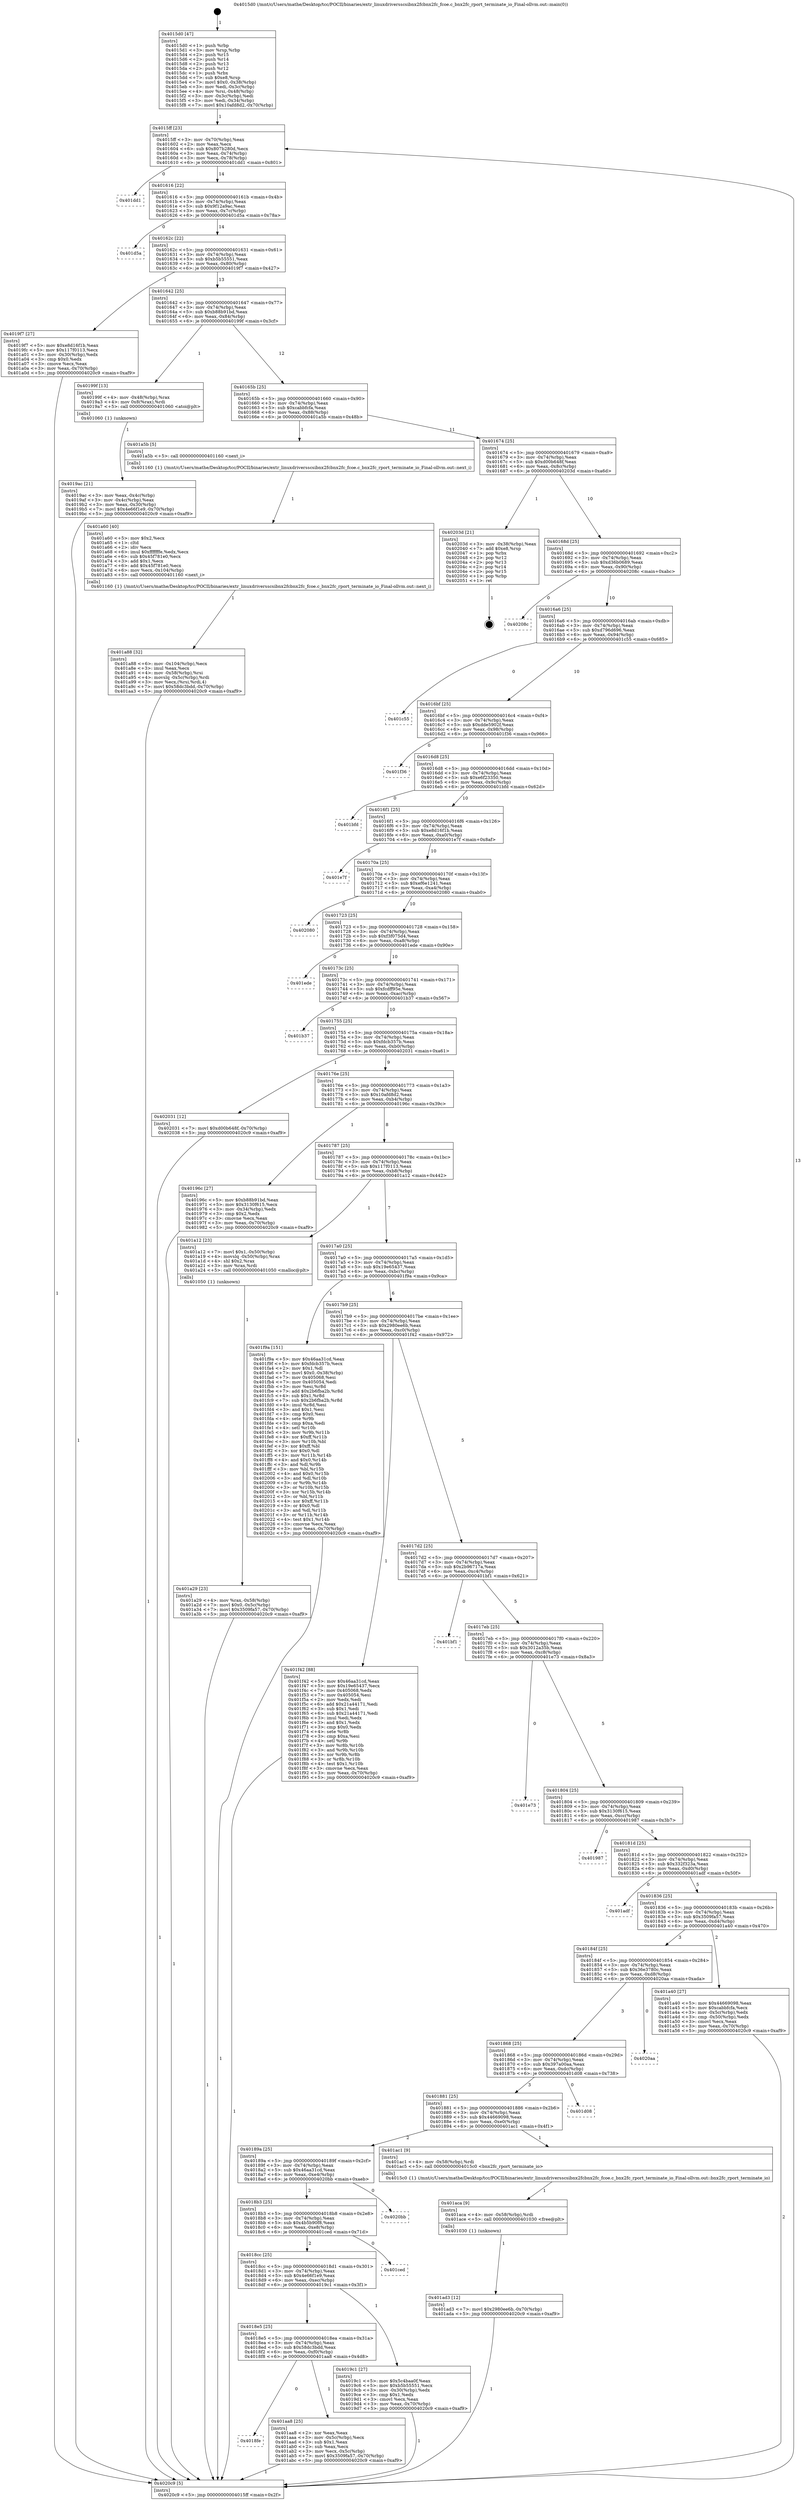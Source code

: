 digraph "0x4015d0" {
  label = "0x4015d0 (/mnt/c/Users/mathe/Desktop/tcc/POCII/binaries/extr_linuxdriversscsibnx2fcbnx2fc_fcoe.c_bnx2fc_rport_terminate_io_Final-ollvm.out::main(0))"
  labelloc = "t"
  node[shape=record]

  Entry [label="",width=0.3,height=0.3,shape=circle,fillcolor=black,style=filled]
  "0x4015ff" [label="{
     0x4015ff [23]\l
     | [instrs]\l
     &nbsp;&nbsp;0x4015ff \<+3\>: mov -0x70(%rbp),%eax\l
     &nbsp;&nbsp;0x401602 \<+2\>: mov %eax,%ecx\l
     &nbsp;&nbsp;0x401604 \<+6\>: sub $0x807b280d,%ecx\l
     &nbsp;&nbsp;0x40160a \<+3\>: mov %eax,-0x74(%rbp)\l
     &nbsp;&nbsp;0x40160d \<+3\>: mov %ecx,-0x78(%rbp)\l
     &nbsp;&nbsp;0x401610 \<+6\>: je 0000000000401dd1 \<main+0x801\>\l
  }"]
  "0x401dd1" [label="{
     0x401dd1\l
  }", style=dashed]
  "0x401616" [label="{
     0x401616 [22]\l
     | [instrs]\l
     &nbsp;&nbsp;0x401616 \<+5\>: jmp 000000000040161b \<main+0x4b\>\l
     &nbsp;&nbsp;0x40161b \<+3\>: mov -0x74(%rbp),%eax\l
     &nbsp;&nbsp;0x40161e \<+5\>: sub $0x9f12a9ac,%eax\l
     &nbsp;&nbsp;0x401623 \<+3\>: mov %eax,-0x7c(%rbp)\l
     &nbsp;&nbsp;0x401626 \<+6\>: je 0000000000401d5a \<main+0x78a\>\l
  }"]
  Exit [label="",width=0.3,height=0.3,shape=circle,fillcolor=black,style=filled,peripheries=2]
  "0x401d5a" [label="{
     0x401d5a\l
  }", style=dashed]
  "0x40162c" [label="{
     0x40162c [22]\l
     | [instrs]\l
     &nbsp;&nbsp;0x40162c \<+5\>: jmp 0000000000401631 \<main+0x61\>\l
     &nbsp;&nbsp;0x401631 \<+3\>: mov -0x74(%rbp),%eax\l
     &nbsp;&nbsp;0x401634 \<+5\>: sub $0xb5b55551,%eax\l
     &nbsp;&nbsp;0x401639 \<+3\>: mov %eax,-0x80(%rbp)\l
     &nbsp;&nbsp;0x40163c \<+6\>: je 00000000004019f7 \<main+0x427\>\l
  }"]
  "0x401ad3" [label="{
     0x401ad3 [12]\l
     | [instrs]\l
     &nbsp;&nbsp;0x401ad3 \<+7\>: movl $0x2980ee6b,-0x70(%rbp)\l
     &nbsp;&nbsp;0x401ada \<+5\>: jmp 00000000004020c9 \<main+0xaf9\>\l
  }"]
  "0x4019f7" [label="{
     0x4019f7 [27]\l
     | [instrs]\l
     &nbsp;&nbsp;0x4019f7 \<+5\>: mov $0xe8d16f1b,%eax\l
     &nbsp;&nbsp;0x4019fc \<+5\>: mov $0x117f0113,%ecx\l
     &nbsp;&nbsp;0x401a01 \<+3\>: mov -0x30(%rbp),%edx\l
     &nbsp;&nbsp;0x401a04 \<+3\>: cmp $0x0,%edx\l
     &nbsp;&nbsp;0x401a07 \<+3\>: cmove %ecx,%eax\l
     &nbsp;&nbsp;0x401a0a \<+3\>: mov %eax,-0x70(%rbp)\l
     &nbsp;&nbsp;0x401a0d \<+5\>: jmp 00000000004020c9 \<main+0xaf9\>\l
  }"]
  "0x401642" [label="{
     0x401642 [25]\l
     | [instrs]\l
     &nbsp;&nbsp;0x401642 \<+5\>: jmp 0000000000401647 \<main+0x77\>\l
     &nbsp;&nbsp;0x401647 \<+3\>: mov -0x74(%rbp),%eax\l
     &nbsp;&nbsp;0x40164a \<+5\>: sub $0xb88b91bd,%eax\l
     &nbsp;&nbsp;0x40164f \<+6\>: mov %eax,-0x84(%rbp)\l
     &nbsp;&nbsp;0x401655 \<+6\>: je 000000000040199f \<main+0x3cf\>\l
  }"]
  "0x401aca" [label="{
     0x401aca [9]\l
     | [instrs]\l
     &nbsp;&nbsp;0x401aca \<+4\>: mov -0x58(%rbp),%rdi\l
     &nbsp;&nbsp;0x401ace \<+5\>: call 0000000000401030 \<free@plt\>\l
     | [calls]\l
     &nbsp;&nbsp;0x401030 \{1\} (unknown)\l
  }"]
  "0x40199f" [label="{
     0x40199f [13]\l
     | [instrs]\l
     &nbsp;&nbsp;0x40199f \<+4\>: mov -0x48(%rbp),%rax\l
     &nbsp;&nbsp;0x4019a3 \<+4\>: mov 0x8(%rax),%rdi\l
     &nbsp;&nbsp;0x4019a7 \<+5\>: call 0000000000401060 \<atoi@plt\>\l
     | [calls]\l
     &nbsp;&nbsp;0x401060 \{1\} (unknown)\l
  }"]
  "0x40165b" [label="{
     0x40165b [25]\l
     | [instrs]\l
     &nbsp;&nbsp;0x40165b \<+5\>: jmp 0000000000401660 \<main+0x90\>\l
     &nbsp;&nbsp;0x401660 \<+3\>: mov -0x74(%rbp),%eax\l
     &nbsp;&nbsp;0x401663 \<+5\>: sub $0xcabbfcfa,%eax\l
     &nbsp;&nbsp;0x401668 \<+6\>: mov %eax,-0x88(%rbp)\l
     &nbsp;&nbsp;0x40166e \<+6\>: je 0000000000401a5b \<main+0x48b\>\l
  }"]
  "0x4018fe" [label="{
     0x4018fe\l
  }", style=dashed]
  "0x401a5b" [label="{
     0x401a5b [5]\l
     | [instrs]\l
     &nbsp;&nbsp;0x401a5b \<+5\>: call 0000000000401160 \<next_i\>\l
     | [calls]\l
     &nbsp;&nbsp;0x401160 \{1\} (/mnt/c/Users/mathe/Desktop/tcc/POCII/binaries/extr_linuxdriversscsibnx2fcbnx2fc_fcoe.c_bnx2fc_rport_terminate_io_Final-ollvm.out::next_i)\l
  }"]
  "0x401674" [label="{
     0x401674 [25]\l
     | [instrs]\l
     &nbsp;&nbsp;0x401674 \<+5\>: jmp 0000000000401679 \<main+0xa9\>\l
     &nbsp;&nbsp;0x401679 \<+3\>: mov -0x74(%rbp),%eax\l
     &nbsp;&nbsp;0x40167c \<+5\>: sub $0xd00b648f,%eax\l
     &nbsp;&nbsp;0x401681 \<+6\>: mov %eax,-0x8c(%rbp)\l
     &nbsp;&nbsp;0x401687 \<+6\>: je 000000000040203d \<main+0xa6d\>\l
  }"]
  "0x401aa8" [label="{
     0x401aa8 [25]\l
     | [instrs]\l
     &nbsp;&nbsp;0x401aa8 \<+2\>: xor %eax,%eax\l
     &nbsp;&nbsp;0x401aaa \<+3\>: mov -0x5c(%rbp),%ecx\l
     &nbsp;&nbsp;0x401aad \<+3\>: sub $0x1,%eax\l
     &nbsp;&nbsp;0x401ab0 \<+2\>: sub %eax,%ecx\l
     &nbsp;&nbsp;0x401ab2 \<+3\>: mov %ecx,-0x5c(%rbp)\l
     &nbsp;&nbsp;0x401ab5 \<+7\>: movl $0x3509fa57,-0x70(%rbp)\l
     &nbsp;&nbsp;0x401abc \<+5\>: jmp 00000000004020c9 \<main+0xaf9\>\l
  }"]
  "0x40203d" [label="{
     0x40203d [21]\l
     | [instrs]\l
     &nbsp;&nbsp;0x40203d \<+3\>: mov -0x38(%rbp),%eax\l
     &nbsp;&nbsp;0x402040 \<+7\>: add $0xe8,%rsp\l
     &nbsp;&nbsp;0x402047 \<+1\>: pop %rbx\l
     &nbsp;&nbsp;0x402048 \<+2\>: pop %r12\l
     &nbsp;&nbsp;0x40204a \<+2\>: pop %r13\l
     &nbsp;&nbsp;0x40204c \<+2\>: pop %r14\l
     &nbsp;&nbsp;0x40204e \<+2\>: pop %r15\l
     &nbsp;&nbsp;0x402050 \<+1\>: pop %rbp\l
     &nbsp;&nbsp;0x402051 \<+1\>: ret\l
  }"]
  "0x40168d" [label="{
     0x40168d [25]\l
     | [instrs]\l
     &nbsp;&nbsp;0x40168d \<+5\>: jmp 0000000000401692 \<main+0xc2\>\l
     &nbsp;&nbsp;0x401692 \<+3\>: mov -0x74(%rbp),%eax\l
     &nbsp;&nbsp;0x401695 \<+5\>: sub $0xd36b0689,%eax\l
     &nbsp;&nbsp;0x40169a \<+6\>: mov %eax,-0x90(%rbp)\l
     &nbsp;&nbsp;0x4016a0 \<+6\>: je 000000000040208c \<main+0xabc\>\l
  }"]
  "0x401a88" [label="{
     0x401a88 [32]\l
     | [instrs]\l
     &nbsp;&nbsp;0x401a88 \<+6\>: mov -0x104(%rbp),%ecx\l
     &nbsp;&nbsp;0x401a8e \<+3\>: imul %eax,%ecx\l
     &nbsp;&nbsp;0x401a91 \<+4\>: mov -0x58(%rbp),%rsi\l
     &nbsp;&nbsp;0x401a95 \<+4\>: movslq -0x5c(%rbp),%rdi\l
     &nbsp;&nbsp;0x401a99 \<+3\>: mov %ecx,(%rsi,%rdi,4)\l
     &nbsp;&nbsp;0x401a9c \<+7\>: movl $0x58dc3bdd,-0x70(%rbp)\l
     &nbsp;&nbsp;0x401aa3 \<+5\>: jmp 00000000004020c9 \<main+0xaf9\>\l
  }"]
  "0x40208c" [label="{
     0x40208c\l
  }", style=dashed]
  "0x4016a6" [label="{
     0x4016a6 [25]\l
     | [instrs]\l
     &nbsp;&nbsp;0x4016a6 \<+5\>: jmp 00000000004016ab \<main+0xdb\>\l
     &nbsp;&nbsp;0x4016ab \<+3\>: mov -0x74(%rbp),%eax\l
     &nbsp;&nbsp;0x4016ae \<+5\>: sub $0xd796d696,%eax\l
     &nbsp;&nbsp;0x4016b3 \<+6\>: mov %eax,-0x94(%rbp)\l
     &nbsp;&nbsp;0x4016b9 \<+6\>: je 0000000000401c55 \<main+0x685\>\l
  }"]
  "0x401a60" [label="{
     0x401a60 [40]\l
     | [instrs]\l
     &nbsp;&nbsp;0x401a60 \<+5\>: mov $0x2,%ecx\l
     &nbsp;&nbsp;0x401a65 \<+1\>: cltd\l
     &nbsp;&nbsp;0x401a66 \<+2\>: idiv %ecx\l
     &nbsp;&nbsp;0x401a68 \<+6\>: imul $0xfffffffe,%edx,%ecx\l
     &nbsp;&nbsp;0x401a6e \<+6\>: sub $0x45f781e0,%ecx\l
     &nbsp;&nbsp;0x401a74 \<+3\>: add $0x1,%ecx\l
     &nbsp;&nbsp;0x401a77 \<+6\>: add $0x45f781e0,%ecx\l
     &nbsp;&nbsp;0x401a7d \<+6\>: mov %ecx,-0x104(%rbp)\l
     &nbsp;&nbsp;0x401a83 \<+5\>: call 0000000000401160 \<next_i\>\l
     | [calls]\l
     &nbsp;&nbsp;0x401160 \{1\} (/mnt/c/Users/mathe/Desktop/tcc/POCII/binaries/extr_linuxdriversscsibnx2fcbnx2fc_fcoe.c_bnx2fc_rport_terminate_io_Final-ollvm.out::next_i)\l
  }"]
  "0x401c55" [label="{
     0x401c55\l
  }", style=dashed]
  "0x4016bf" [label="{
     0x4016bf [25]\l
     | [instrs]\l
     &nbsp;&nbsp;0x4016bf \<+5\>: jmp 00000000004016c4 \<main+0xf4\>\l
     &nbsp;&nbsp;0x4016c4 \<+3\>: mov -0x74(%rbp),%eax\l
     &nbsp;&nbsp;0x4016c7 \<+5\>: sub $0xdde5902f,%eax\l
     &nbsp;&nbsp;0x4016cc \<+6\>: mov %eax,-0x98(%rbp)\l
     &nbsp;&nbsp;0x4016d2 \<+6\>: je 0000000000401f36 \<main+0x966\>\l
  }"]
  "0x401a29" [label="{
     0x401a29 [23]\l
     | [instrs]\l
     &nbsp;&nbsp;0x401a29 \<+4\>: mov %rax,-0x58(%rbp)\l
     &nbsp;&nbsp;0x401a2d \<+7\>: movl $0x0,-0x5c(%rbp)\l
     &nbsp;&nbsp;0x401a34 \<+7\>: movl $0x3509fa57,-0x70(%rbp)\l
     &nbsp;&nbsp;0x401a3b \<+5\>: jmp 00000000004020c9 \<main+0xaf9\>\l
  }"]
  "0x401f36" [label="{
     0x401f36\l
  }", style=dashed]
  "0x4016d8" [label="{
     0x4016d8 [25]\l
     | [instrs]\l
     &nbsp;&nbsp;0x4016d8 \<+5\>: jmp 00000000004016dd \<main+0x10d\>\l
     &nbsp;&nbsp;0x4016dd \<+3\>: mov -0x74(%rbp),%eax\l
     &nbsp;&nbsp;0x4016e0 \<+5\>: sub $0xe6f23350,%eax\l
     &nbsp;&nbsp;0x4016e5 \<+6\>: mov %eax,-0x9c(%rbp)\l
     &nbsp;&nbsp;0x4016eb \<+6\>: je 0000000000401bfd \<main+0x62d\>\l
  }"]
  "0x4018e5" [label="{
     0x4018e5 [25]\l
     | [instrs]\l
     &nbsp;&nbsp;0x4018e5 \<+5\>: jmp 00000000004018ea \<main+0x31a\>\l
     &nbsp;&nbsp;0x4018ea \<+3\>: mov -0x74(%rbp),%eax\l
     &nbsp;&nbsp;0x4018ed \<+5\>: sub $0x58dc3bdd,%eax\l
     &nbsp;&nbsp;0x4018f2 \<+6\>: mov %eax,-0xf0(%rbp)\l
     &nbsp;&nbsp;0x4018f8 \<+6\>: je 0000000000401aa8 \<main+0x4d8\>\l
  }"]
  "0x401bfd" [label="{
     0x401bfd\l
  }", style=dashed]
  "0x4016f1" [label="{
     0x4016f1 [25]\l
     | [instrs]\l
     &nbsp;&nbsp;0x4016f1 \<+5\>: jmp 00000000004016f6 \<main+0x126\>\l
     &nbsp;&nbsp;0x4016f6 \<+3\>: mov -0x74(%rbp),%eax\l
     &nbsp;&nbsp;0x4016f9 \<+5\>: sub $0xe8d16f1b,%eax\l
     &nbsp;&nbsp;0x4016fe \<+6\>: mov %eax,-0xa0(%rbp)\l
     &nbsp;&nbsp;0x401704 \<+6\>: je 0000000000401e7f \<main+0x8af\>\l
  }"]
  "0x4019c1" [label="{
     0x4019c1 [27]\l
     | [instrs]\l
     &nbsp;&nbsp;0x4019c1 \<+5\>: mov $0x5c4baa0f,%eax\l
     &nbsp;&nbsp;0x4019c6 \<+5\>: mov $0xb5b55551,%ecx\l
     &nbsp;&nbsp;0x4019cb \<+3\>: mov -0x30(%rbp),%edx\l
     &nbsp;&nbsp;0x4019ce \<+3\>: cmp $0x1,%edx\l
     &nbsp;&nbsp;0x4019d1 \<+3\>: cmovl %ecx,%eax\l
     &nbsp;&nbsp;0x4019d4 \<+3\>: mov %eax,-0x70(%rbp)\l
     &nbsp;&nbsp;0x4019d7 \<+5\>: jmp 00000000004020c9 \<main+0xaf9\>\l
  }"]
  "0x401e7f" [label="{
     0x401e7f\l
  }", style=dashed]
  "0x40170a" [label="{
     0x40170a [25]\l
     | [instrs]\l
     &nbsp;&nbsp;0x40170a \<+5\>: jmp 000000000040170f \<main+0x13f\>\l
     &nbsp;&nbsp;0x40170f \<+3\>: mov -0x74(%rbp),%eax\l
     &nbsp;&nbsp;0x401712 \<+5\>: sub $0xef6e1241,%eax\l
     &nbsp;&nbsp;0x401717 \<+6\>: mov %eax,-0xa4(%rbp)\l
     &nbsp;&nbsp;0x40171d \<+6\>: je 0000000000402080 \<main+0xab0\>\l
  }"]
  "0x4018cc" [label="{
     0x4018cc [25]\l
     | [instrs]\l
     &nbsp;&nbsp;0x4018cc \<+5\>: jmp 00000000004018d1 \<main+0x301\>\l
     &nbsp;&nbsp;0x4018d1 \<+3\>: mov -0x74(%rbp),%eax\l
     &nbsp;&nbsp;0x4018d4 \<+5\>: sub $0x4e66f1e9,%eax\l
     &nbsp;&nbsp;0x4018d9 \<+6\>: mov %eax,-0xec(%rbp)\l
     &nbsp;&nbsp;0x4018df \<+6\>: je 00000000004019c1 \<main+0x3f1\>\l
  }"]
  "0x402080" [label="{
     0x402080\l
  }", style=dashed]
  "0x401723" [label="{
     0x401723 [25]\l
     | [instrs]\l
     &nbsp;&nbsp;0x401723 \<+5\>: jmp 0000000000401728 \<main+0x158\>\l
     &nbsp;&nbsp;0x401728 \<+3\>: mov -0x74(%rbp),%eax\l
     &nbsp;&nbsp;0x40172b \<+5\>: sub $0xf3f075d4,%eax\l
     &nbsp;&nbsp;0x401730 \<+6\>: mov %eax,-0xa8(%rbp)\l
     &nbsp;&nbsp;0x401736 \<+6\>: je 0000000000401ede \<main+0x90e\>\l
  }"]
  "0x401ced" [label="{
     0x401ced\l
  }", style=dashed]
  "0x401ede" [label="{
     0x401ede\l
  }", style=dashed]
  "0x40173c" [label="{
     0x40173c [25]\l
     | [instrs]\l
     &nbsp;&nbsp;0x40173c \<+5\>: jmp 0000000000401741 \<main+0x171\>\l
     &nbsp;&nbsp;0x401741 \<+3\>: mov -0x74(%rbp),%eax\l
     &nbsp;&nbsp;0x401744 \<+5\>: sub $0xfcdff95e,%eax\l
     &nbsp;&nbsp;0x401749 \<+6\>: mov %eax,-0xac(%rbp)\l
     &nbsp;&nbsp;0x40174f \<+6\>: je 0000000000401b37 \<main+0x567\>\l
  }"]
  "0x4018b3" [label="{
     0x4018b3 [25]\l
     | [instrs]\l
     &nbsp;&nbsp;0x4018b3 \<+5\>: jmp 00000000004018b8 \<main+0x2e8\>\l
     &nbsp;&nbsp;0x4018b8 \<+3\>: mov -0x74(%rbp),%eax\l
     &nbsp;&nbsp;0x4018bb \<+5\>: sub $0x4b5b90f8,%eax\l
     &nbsp;&nbsp;0x4018c0 \<+6\>: mov %eax,-0xe8(%rbp)\l
     &nbsp;&nbsp;0x4018c6 \<+6\>: je 0000000000401ced \<main+0x71d\>\l
  }"]
  "0x401b37" [label="{
     0x401b37\l
  }", style=dashed]
  "0x401755" [label="{
     0x401755 [25]\l
     | [instrs]\l
     &nbsp;&nbsp;0x401755 \<+5\>: jmp 000000000040175a \<main+0x18a\>\l
     &nbsp;&nbsp;0x40175a \<+3\>: mov -0x74(%rbp),%eax\l
     &nbsp;&nbsp;0x40175d \<+5\>: sub $0xfdcb357b,%eax\l
     &nbsp;&nbsp;0x401762 \<+6\>: mov %eax,-0xb0(%rbp)\l
     &nbsp;&nbsp;0x401768 \<+6\>: je 0000000000402031 \<main+0xa61\>\l
  }"]
  "0x4020bb" [label="{
     0x4020bb\l
  }", style=dashed]
  "0x402031" [label="{
     0x402031 [12]\l
     | [instrs]\l
     &nbsp;&nbsp;0x402031 \<+7\>: movl $0xd00b648f,-0x70(%rbp)\l
     &nbsp;&nbsp;0x402038 \<+5\>: jmp 00000000004020c9 \<main+0xaf9\>\l
  }"]
  "0x40176e" [label="{
     0x40176e [25]\l
     | [instrs]\l
     &nbsp;&nbsp;0x40176e \<+5\>: jmp 0000000000401773 \<main+0x1a3\>\l
     &nbsp;&nbsp;0x401773 \<+3\>: mov -0x74(%rbp),%eax\l
     &nbsp;&nbsp;0x401776 \<+5\>: sub $0x10afd8d2,%eax\l
     &nbsp;&nbsp;0x40177b \<+6\>: mov %eax,-0xb4(%rbp)\l
     &nbsp;&nbsp;0x401781 \<+6\>: je 000000000040196c \<main+0x39c\>\l
  }"]
  "0x40189a" [label="{
     0x40189a [25]\l
     | [instrs]\l
     &nbsp;&nbsp;0x40189a \<+5\>: jmp 000000000040189f \<main+0x2cf\>\l
     &nbsp;&nbsp;0x40189f \<+3\>: mov -0x74(%rbp),%eax\l
     &nbsp;&nbsp;0x4018a2 \<+5\>: sub $0x46aa31cd,%eax\l
     &nbsp;&nbsp;0x4018a7 \<+6\>: mov %eax,-0xe4(%rbp)\l
     &nbsp;&nbsp;0x4018ad \<+6\>: je 00000000004020bb \<main+0xaeb\>\l
  }"]
  "0x40196c" [label="{
     0x40196c [27]\l
     | [instrs]\l
     &nbsp;&nbsp;0x40196c \<+5\>: mov $0xb88b91bd,%eax\l
     &nbsp;&nbsp;0x401971 \<+5\>: mov $0x3130f615,%ecx\l
     &nbsp;&nbsp;0x401976 \<+3\>: mov -0x34(%rbp),%edx\l
     &nbsp;&nbsp;0x401979 \<+3\>: cmp $0x2,%edx\l
     &nbsp;&nbsp;0x40197c \<+3\>: cmovne %ecx,%eax\l
     &nbsp;&nbsp;0x40197f \<+3\>: mov %eax,-0x70(%rbp)\l
     &nbsp;&nbsp;0x401982 \<+5\>: jmp 00000000004020c9 \<main+0xaf9\>\l
  }"]
  "0x401787" [label="{
     0x401787 [25]\l
     | [instrs]\l
     &nbsp;&nbsp;0x401787 \<+5\>: jmp 000000000040178c \<main+0x1bc\>\l
     &nbsp;&nbsp;0x40178c \<+3\>: mov -0x74(%rbp),%eax\l
     &nbsp;&nbsp;0x40178f \<+5\>: sub $0x117f0113,%eax\l
     &nbsp;&nbsp;0x401794 \<+6\>: mov %eax,-0xb8(%rbp)\l
     &nbsp;&nbsp;0x40179a \<+6\>: je 0000000000401a12 \<main+0x442\>\l
  }"]
  "0x4020c9" [label="{
     0x4020c9 [5]\l
     | [instrs]\l
     &nbsp;&nbsp;0x4020c9 \<+5\>: jmp 00000000004015ff \<main+0x2f\>\l
  }"]
  "0x4015d0" [label="{
     0x4015d0 [47]\l
     | [instrs]\l
     &nbsp;&nbsp;0x4015d0 \<+1\>: push %rbp\l
     &nbsp;&nbsp;0x4015d1 \<+3\>: mov %rsp,%rbp\l
     &nbsp;&nbsp;0x4015d4 \<+2\>: push %r15\l
     &nbsp;&nbsp;0x4015d6 \<+2\>: push %r14\l
     &nbsp;&nbsp;0x4015d8 \<+2\>: push %r13\l
     &nbsp;&nbsp;0x4015da \<+2\>: push %r12\l
     &nbsp;&nbsp;0x4015dc \<+1\>: push %rbx\l
     &nbsp;&nbsp;0x4015dd \<+7\>: sub $0xe8,%rsp\l
     &nbsp;&nbsp;0x4015e4 \<+7\>: movl $0x0,-0x38(%rbp)\l
     &nbsp;&nbsp;0x4015eb \<+3\>: mov %edi,-0x3c(%rbp)\l
     &nbsp;&nbsp;0x4015ee \<+4\>: mov %rsi,-0x48(%rbp)\l
     &nbsp;&nbsp;0x4015f2 \<+3\>: mov -0x3c(%rbp),%edi\l
     &nbsp;&nbsp;0x4015f5 \<+3\>: mov %edi,-0x34(%rbp)\l
     &nbsp;&nbsp;0x4015f8 \<+7\>: movl $0x10afd8d2,-0x70(%rbp)\l
  }"]
  "0x4019ac" [label="{
     0x4019ac [21]\l
     | [instrs]\l
     &nbsp;&nbsp;0x4019ac \<+3\>: mov %eax,-0x4c(%rbp)\l
     &nbsp;&nbsp;0x4019af \<+3\>: mov -0x4c(%rbp),%eax\l
     &nbsp;&nbsp;0x4019b2 \<+3\>: mov %eax,-0x30(%rbp)\l
     &nbsp;&nbsp;0x4019b5 \<+7\>: movl $0x4e66f1e9,-0x70(%rbp)\l
     &nbsp;&nbsp;0x4019bc \<+5\>: jmp 00000000004020c9 \<main+0xaf9\>\l
  }"]
  "0x401ac1" [label="{
     0x401ac1 [9]\l
     | [instrs]\l
     &nbsp;&nbsp;0x401ac1 \<+4\>: mov -0x58(%rbp),%rdi\l
     &nbsp;&nbsp;0x401ac5 \<+5\>: call 00000000004015c0 \<bnx2fc_rport_terminate_io\>\l
     | [calls]\l
     &nbsp;&nbsp;0x4015c0 \{1\} (/mnt/c/Users/mathe/Desktop/tcc/POCII/binaries/extr_linuxdriversscsibnx2fcbnx2fc_fcoe.c_bnx2fc_rport_terminate_io_Final-ollvm.out::bnx2fc_rport_terminate_io)\l
  }"]
  "0x401a12" [label="{
     0x401a12 [23]\l
     | [instrs]\l
     &nbsp;&nbsp;0x401a12 \<+7\>: movl $0x1,-0x50(%rbp)\l
     &nbsp;&nbsp;0x401a19 \<+4\>: movslq -0x50(%rbp),%rax\l
     &nbsp;&nbsp;0x401a1d \<+4\>: shl $0x2,%rax\l
     &nbsp;&nbsp;0x401a21 \<+3\>: mov %rax,%rdi\l
     &nbsp;&nbsp;0x401a24 \<+5\>: call 0000000000401050 \<malloc@plt\>\l
     | [calls]\l
     &nbsp;&nbsp;0x401050 \{1\} (unknown)\l
  }"]
  "0x4017a0" [label="{
     0x4017a0 [25]\l
     | [instrs]\l
     &nbsp;&nbsp;0x4017a0 \<+5\>: jmp 00000000004017a5 \<main+0x1d5\>\l
     &nbsp;&nbsp;0x4017a5 \<+3\>: mov -0x74(%rbp),%eax\l
     &nbsp;&nbsp;0x4017a8 \<+5\>: sub $0x19e65437,%eax\l
     &nbsp;&nbsp;0x4017ad \<+6\>: mov %eax,-0xbc(%rbp)\l
     &nbsp;&nbsp;0x4017b3 \<+6\>: je 0000000000401f9a \<main+0x9ca\>\l
  }"]
  "0x401881" [label="{
     0x401881 [25]\l
     | [instrs]\l
     &nbsp;&nbsp;0x401881 \<+5\>: jmp 0000000000401886 \<main+0x2b6\>\l
     &nbsp;&nbsp;0x401886 \<+3\>: mov -0x74(%rbp),%eax\l
     &nbsp;&nbsp;0x401889 \<+5\>: sub $0x44669098,%eax\l
     &nbsp;&nbsp;0x40188e \<+6\>: mov %eax,-0xe0(%rbp)\l
     &nbsp;&nbsp;0x401894 \<+6\>: je 0000000000401ac1 \<main+0x4f1\>\l
  }"]
  "0x401f9a" [label="{
     0x401f9a [151]\l
     | [instrs]\l
     &nbsp;&nbsp;0x401f9a \<+5\>: mov $0x46aa31cd,%eax\l
     &nbsp;&nbsp;0x401f9f \<+5\>: mov $0xfdcb357b,%ecx\l
     &nbsp;&nbsp;0x401fa4 \<+2\>: mov $0x1,%dl\l
     &nbsp;&nbsp;0x401fa6 \<+7\>: movl $0x0,-0x38(%rbp)\l
     &nbsp;&nbsp;0x401fad \<+7\>: mov 0x405068,%esi\l
     &nbsp;&nbsp;0x401fb4 \<+7\>: mov 0x405054,%edi\l
     &nbsp;&nbsp;0x401fbb \<+3\>: mov %esi,%r8d\l
     &nbsp;&nbsp;0x401fbe \<+7\>: add $0x2b6fba2b,%r8d\l
     &nbsp;&nbsp;0x401fc5 \<+4\>: sub $0x1,%r8d\l
     &nbsp;&nbsp;0x401fc9 \<+7\>: sub $0x2b6fba2b,%r8d\l
     &nbsp;&nbsp;0x401fd0 \<+4\>: imul %r8d,%esi\l
     &nbsp;&nbsp;0x401fd4 \<+3\>: and $0x1,%esi\l
     &nbsp;&nbsp;0x401fd7 \<+3\>: cmp $0x0,%esi\l
     &nbsp;&nbsp;0x401fda \<+4\>: sete %r9b\l
     &nbsp;&nbsp;0x401fde \<+3\>: cmp $0xa,%edi\l
     &nbsp;&nbsp;0x401fe1 \<+4\>: setl %r10b\l
     &nbsp;&nbsp;0x401fe5 \<+3\>: mov %r9b,%r11b\l
     &nbsp;&nbsp;0x401fe8 \<+4\>: xor $0xff,%r11b\l
     &nbsp;&nbsp;0x401fec \<+3\>: mov %r10b,%bl\l
     &nbsp;&nbsp;0x401fef \<+3\>: xor $0xff,%bl\l
     &nbsp;&nbsp;0x401ff2 \<+3\>: xor $0x0,%dl\l
     &nbsp;&nbsp;0x401ff5 \<+3\>: mov %r11b,%r14b\l
     &nbsp;&nbsp;0x401ff8 \<+4\>: and $0x0,%r14b\l
     &nbsp;&nbsp;0x401ffc \<+3\>: and %dl,%r9b\l
     &nbsp;&nbsp;0x401fff \<+3\>: mov %bl,%r15b\l
     &nbsp;&nbsp;0x402002 \<+4\>: and $0x0,%r15b\l
     &nbsp;&nbsp;0x402006 \<+3\>: and %dl,%r10b\l
     &nbsp;&nbsp;0x402009 \<+3\>: or %r9b,%r14b\l
     &nbsp;&nbsp;0x40200c \<+3\>: or %r10b,%r15b\l
     &nbsp;&nbsp;0x40200f \<+3\>: xor %r15b,%r14b\l
     &nbsp;&nbsp;0x402012 \<+3\>: or %bl,%r11b\l
     &nbsp;&nbsp;0x402015 \<+4\>: xor $0xff,%r11b\l
     &nbsp;&nbsp;0x402019 \<+3\>: or $0x0,%dl\l
     &nbsp;&nbsp;0x40201c \<+3\>: and %dl,%r11b\l
     &nbsp;&nbsp;0x40201f \<+3\>: or %r11b,%r14b\l
     &nbsp;&nbsp;0x402022 \<+4\>: test $0x1,%r14b\l
     &nbsp;&nbsp;0x402026 \<+3\>: cmovne %ecx,%eax\l
     &nbsp;&nbsp;0x402029 \<+3\>: mov %eax,-0x70(%rbp)\l
     &nbsp;&nbsp;0x40202c \<+5\>: jmp 00000000004020c9 \<main+0xaf9\>\l
  }"]
  "0x4017b9" [label="{
     0x4017b9 [25]\l
     | [instrs]\l
     &nbsp;&nbsp;0x4017b9 \<+5\>: jmp 00000000004017be \<main+0x1ee\>\l
     &nbsp;&nbsp;0x4017be \<+3\>: mov -0x74(%rbp),%eax\l
     &nbsp;&nbsp;0x4017c1 \<+5\>: sub $0x2980ee6b,%eax\l
     &nbsp;&nbsp;0x4017c6 \<+6\>: mov %eax,-0xc0(%rbp)\l
     &nbsp;&nbsp;0x4017cc \<+6\>: je 0000000000401f42 \<main+0x972\>\l
  }"]
  "0x401d08" [label="{
     0x401d08\l
  }", style=dashed]
  "0x401f42" [label="{
     0x401f42 [88]\l
     | [instrs]\l
     &nbsp;&nbsp;0x401f42 \<+5\>: mov $0x46aa31cd,%eax\l
     &nbsp;&nbsp;0x401f47 \<+5\>: mov $0x19e65437,%ecx\l
     &nbsp;&nbsp;0x401f4c \<+7\>: mov 0x405068,%edx\l
     &nbsp;&nbsp;0x401f53 \<+7\>: mov 0x405054,%esi\l
     &nbsp;&nbsp;0x401f5a \<+2\>: mov %edx,%edi\l
     &nbsp;&nbsp;0x401f5c \<+6\>: add $0x21a44171,%edi\l
     &nbsp;&nbsp;0x401f62 \<+3\>: sub $0x1,%edi\l
     &nbsp;&nbsp;0x401f65 \<+6\>: sub $0x21a44171,%edi\l
     &nbsp;&nbsp;0x401f6b \<+3\>: imul %edi,%edx\l
     &nbsp;&nbsp;0x401f6e \<+3\>: and $0x1,%edx\l
     &nbsp;&nbsp;0x401f71 \<+3\>: cmp $0x0,%edx\l
     &nbsp;&nbsp;0x401f74 \<+4\>: sete %r8b\l
     &nbsp;&nbsp;0x401f78 \<+3\>: cmp $0xa,%esi\l
     &nbsp;&nbsp;0x401f7b \<+4\>: setl %r9b\l
     &nbsp;&nbsp;0x401f7f \<+3\>: mov %r8b,%r10b\l
     &nbsp;&nbsp;0x401f82 \<+3\>: and %r9b,%r10b\l
     &nbsp;&nbsp;0x401f85 \<+3\>: xor %r9b,%r8b\l
     &nbsp;&nbsp;0x401f88 \<+3\>: or %r8b,%r10b\l
     &nbsp;&nbsp;0x401f8b \<+4\>: test $0x1,%r10b\l
     &nbsp;&nbsp;0x401f8f \<+3\>: cmovne %ecx,%eax\l
     &nbsp;&nbsp;0x401f92 \<+3\>: mov %eax,-0x70(%rbp)\l
     &nbsp;&nbsp;0x401f95 \<+5\>: jmp 00000000004020c9 \<main+0xaf9\>\l
  }"]
  "0x4017d2" [label="{
     0x4017d2 [25]\l
     | [instrs]\l
     &nbsp;&nbsp;0x4017d2 \<+5\>: jmp 00000000004017d7 \<main+0x207\>\l
     &nbsp;&nbsp;0x4017d7 \<+3\>: mov -0x74(%rbp),%eax\l
     &nbsp;&nbsp;0x4017da \<+5\>: sub $0x2b96717a,%eax\l
     &nbsp;&nbsp;0x4017df \<+6\>: mov %eax,-0xc4(%rbp)\l
     &nbsp;&nbsp;0x4017e5 \<+6\>: je 0000000000401bf1 \<main+0x621\>\l
  }"]
  "0x401868" [label="{
     0x401868 [25]\l
     | [instrs]\l
     &nbsp;&nbsp;0x401868 \<+5\>: jmp 000000000040186d \<main+0x29d\>\l
     &nbsp;&nbsp;0x40186d \<+3\>: mov -0x74(%rbp),%eax\l
     &nbsp;&nbsp;0x401870 \<+5\>: sub $0x397a00aa,%eax\l
     &nbsp;&nbsp;0x401875 \<+6\>: mov %eax,-0xdc(%rbp)\l
     &nbsp;&nbsp;0x40187b \<+6\>: je 0000000000401d08 \<main+0x738\>\l
  }"]
  "0x401bf1" [label="{
     0x401bf1\l
  }", style=dashed]
  "0x4017eb" [label="{
     0x4017eb [25]\l
     | [instrs]\l
     &nbsp;&nbsp;0x4017eb \<+5\>: jmp 00000000004017f0 \<main+0x220\>\l
     &nbsp;&nbsp;0x4017f0 \<+3\>: mov -0x74(%rbp),%eax\l
     &nbsp;&nbsp;0x4017f3 \<+5\>: sub $0x3012a35b,%eax\l
     &nbsp;&nbsp;0x4017f8 \<+6\>: mov %eax,-0xc8(%rbp)\l
     &nbsp;&nbsp;0x4017fe \<+6\>: je 0000000000401e73 \<main+0x8a3\>\l
  }"]
  "0x4020aa" [label="{
     0x4020aa\l
  }", style=dashed]
  "0x401e73" [label="{
     0x401e73\l
  }", style=dashed]
  "0x401804" [label="{
     0x401804 [25]\l
     | [instrs]\l
     &nbsp;&nbsp;0x401804 \<+5\>: jmp 0000000000401809 \<main+0x239\>\l
     &nbsp;&nbsp;0x401809 \<+3\>: mov -0x74(%rbp),%eax\l
     &nbsp;&nbsp;0x40180c \<+5\>: sub $0x3130f615,%eax\l
     &nbsp;&nbsp;0x401811 \<+6\>: mov %eax,-0xcc(%rbp)\l
     &nbsp;&nbsp;0x401817 \<+6\>: je 0000000000401987 \<main+0x3b7\>\l
  }"]
  "0x40184f" [label="{
     0x40184f [25]\l
     | [instrs]\l
     &nbsp;&nbsp;0x40184f \<+5\>: jmp 0000000000401854 \<main+0x284\>\l
     &nbsp;&nbsp;0x401854 \<+3\>: mov -0x74(%rbp),%eax\l
     &nbsp;&nbsp;0x401857 \<+5\>: sub $0x36e3780c,%eax\l
     &nbsp;&nbsp;0x40185c \<+6\>: mov %eax,-0xd8(%rbp)\l
     &nbsp;&nbsp;0x401862 \<+6\>: je 00000000004020aa \<main+0xada\>\l
  }"]
  "0x401987" [label="{
     0x401987\l
  }", style=dashed]
  "0x40181d" [label="{
     0x40181d [25]\l
     | [instrs]\l
     &nbsp;&nbsp;0x40181d \<+5\>: jmp 0000000000401822 \<main+0x252\>\l
     &nbsp;&nbsp;0x401822 \<+3\>: mov -0x74(%rbp),%eax\l
     &nbsp;&nbsp;0x401825 \<+5\>: sub $0x332f323a,%eax\l
     &nbsp;&nbsp;0x40182a \<+6\>: mov %eax,-0xd0(%rbp)\l
     &nbsp;&nbsp;0x401830 \<+6\>: je 0000000000401adf \<main+0x50f\>\l
  }"]
  "0x401a40" [label="{
     0x401a40 [27]\l
     | [instrs]\l
     &nbsp;&nbsp;0x401a40 \<+5\>: mov $0x44669098,%eax\l
     &nbsp;&nbsp;0x401a45 \<+5\>: mov $0xcabbfcfa,%ecx\l
     &nbsp;&nbsp;0x401a4a \<+3\>: mov -0x5c(%rbp),%edx\l
     &nbsp;&nbsp;0x401a4d \<+3\>: cmp -0x50(%rbp),%edx\l
     &nbsp;&nbsp;0x401a50 \<+3\>: cmovl %ecx,%eax\l
     &nbsp;&nbsp;0x401a53 \<+3\>: mov %eax,-0x70(%rbp)\l
     &nbsp;&nbsp;0x401a56 \<+5\>: jmp 00000000004020c9 \<main+0xaf9\>\l
  }"]
  "0x401adf" [label="{
     0x401adf\l
  }", style=dashed]
  "0x401836" [label="{
     0x401836 [25]\l
     | [instrs]\l
     &nbsp;&nbsp;0x401836 \<+5\>: jmp 000000000040183b \<main+0x26b\>\l
     &nbsp;&nbsp;0x40183b \<+3\>: mov -0x74(%rbp),%eax\l
     &nbsp;&nbsp;0x40183e \<+5\>: sub $0x3509fa57,%eax\l
     &nbsp;&nbsp;0x401843 \<+6\>: mov %eax,-0xd4(%rbp)\l
     &nbsp;&nbsp;0x401849 \<+6\>: je 0000000000401a40 \<main+0x470\>\l
  }"]
  Entry -> "0x4015d0" [label=" 1"]
  "0x4015ff" -> "0x401dd1" [label=" 0"]
  "0x4015ff" -> "0x401616" [label=" 14"]
  "0x40203d" -> Exit [label=" 1"]
  "0x401616" -> "0x401d5a" [label=" 0"]
  "0x401616" -> "0x40162c" [label=" 14"]
  "0x402031" -> "0x4020c9" [label=" 1"]
  "0x40162c" -> "0x4019f7" [label=" 1"]
  "0x40162c" -> "0x401642" [label=" 13"]
  "0x401f9a" -> "0x4020c9" [label=" 1"]
  "0x401642" -> "0x40199f" [label=" 1"]
  "0x401642" -> "0x40165b" [label=" 12"]
  "0x401f42" -> "0x4020c9" [label=" 1"]
  "0x40165b" -> "0x401a5b" [label=" 1"]
  "0x40165b" -> "0x401674" [label=" 11"]
  "0x401ad3" -> "0x4020c9" [label=" 1"]
  "0x401674" -> "0x40203d" [label=" 1"]
  "0x401674" -> "0x40168d" [label=" 10"]
  "0x401aca" -> "0x401ad3" [label=" 1"]
  "0x40168d" -> "0x40208c" [label=" 0"]
  "0x40168d" -> "0x4016a6" [label=" 10"]
  "0x401aa8" -> "0x4020c9" [label=" 1"]
  "0x4016a6" -> "0x401c55" [label=" 0"]
  "0x4016a6" -> "0x4016bf" [label=" 10"]
  "0x4018e5" -> "0x4018fe" [label=" 0"]
  "0x4016bf" -> "0x401f36" [label=" 0"]
  "0x4016bf" -> "0x4016d8" [label=" 10"]
  "0x4018e5" -> "0x401aa8" [label=" 1"]
  "0x4016d8" -> "0x401bfd" [label=" 0"]
  "0x4016d8" -> "0x4016f1" [label=" 10"]
  "0x401ac1" -> "0x401aca" [label=" 1"]
  "0x4016f1" -> "0x401e7f" [label=" 0"]
  "0x4016f1" -> "0x40170a" [label=" 10"]
  "0x401a88" -> "0x4020c9" [label=" 1"]
  "0x40170a" -> "0x402080" [label=" 0"]
  "0x40170a" -> "0x401723" [label=" 10"]
  "0x401a5b" -> "0x401a60" [label=" 1"]
  "0x401723" -> "0x401ede" [label=" 0"]
  "0x401723" -> "0x40173c" [label=" 10"]
  "0x401a40" -> "0x4020c9" [label=" 2"]
  "0x40173c" -> "0x401b37" [label=" 0"]
  "0x40173c" -> "0x401755" [label=" 10"]
  "0x401a12" -> "0x401a29" [label=" 1"]
  "0x401755" -> "0x402031" [label=" 1"]
  "0x401755" -> "0x40176e" [label=" 9"]
  "0x4019f7" -> "0x4020c9" [label=" 1"]
  "0x40176e" -> "0x40196c" [label=" 1"]
  "0x40176e" -> "0x401787" [label=" 8"]
  "0x40196c" -> "0x4020c9" [label=" 1"]
  "0x4015d0" -> "0x4015ff" [label=" 1"]
  "0x4020c9" -> "0x4015ff" [label=" 13"]
  "0x40199f" -> "0x4019ac" [label=" 1"]
  "0x4019ac" -> "0x4020c9" [label=" 1"]
  "0x4018cc" -> "0x4018e5" [label=" 1"]
  "0x401787" -> "0x401a12" [label=" 1"]
  "0x401787" -> "0x4017a0" [label=" 7"]
  "0x4018cc" -> "0x4019c1" [label=" 1"]
  "0x4017a0" -> "0x401f9a" [label=" 1"]
  "0x4017a0" -> "0x4017b9" [label=" 6"]
  "0x4018b3" -> "0x4018cc" [label=" 2"]
  "0x4017b9" -> "0x401f42" [label=" 1"]
  "0x4017b9" -> "0x4017d2" [label=" 5"]
  "0x4018b3" -> "0x401ced" [label=" 0"]
  "0x4017d2" -> "0x401bf1" [label=" 0"]
  "0x4017d2" -> "0x4017eb" [label=" 5"]
  "0x40189a" -> "0x4018b3" [label=" 2"]
  "0x4017eb" -> "0x401e73" [label=" 0"]
  "0x4017eb" -> "0x401804" [label=" 5"]
  "0x40189a" -> "0x4020bb" [label=" 0"]
  "0x401804" -> "0x401987" [label=" 0"]
  "0x401804" -> "0x40181d" [label=" 5"]
  "0x401881" -> "0x40189a" [label=" 2"]
  "0x40181d" -> "0x401adf" [label=" 0"]
  "0x40181d" -> "0x401836" [label=" 5"]
  "0x401881" -> "0x401ac1" [label=" 1"]
  "0x401836" -> "0x401a40" [label=" 2"]
  "0x401836" -> "0x40184f" [label=" 3"]
  "0x4019c1" -> "0x4020c9" [label=" 1"]
  "0x40184f" -> "0x4020aa" [label=" 0"]
  "0x40184f" -> "0x401868" [label=" 3"]
  "0x401a29" -> "0x4020c9" [label=" 1"]
  "0x401868" -> "0x401d08" [label=" 0"]
  "0x401868" -> "0x401881" [label=" 3"]
  "0x401a60" -> "0x401a88" [label=" 1"]
}
